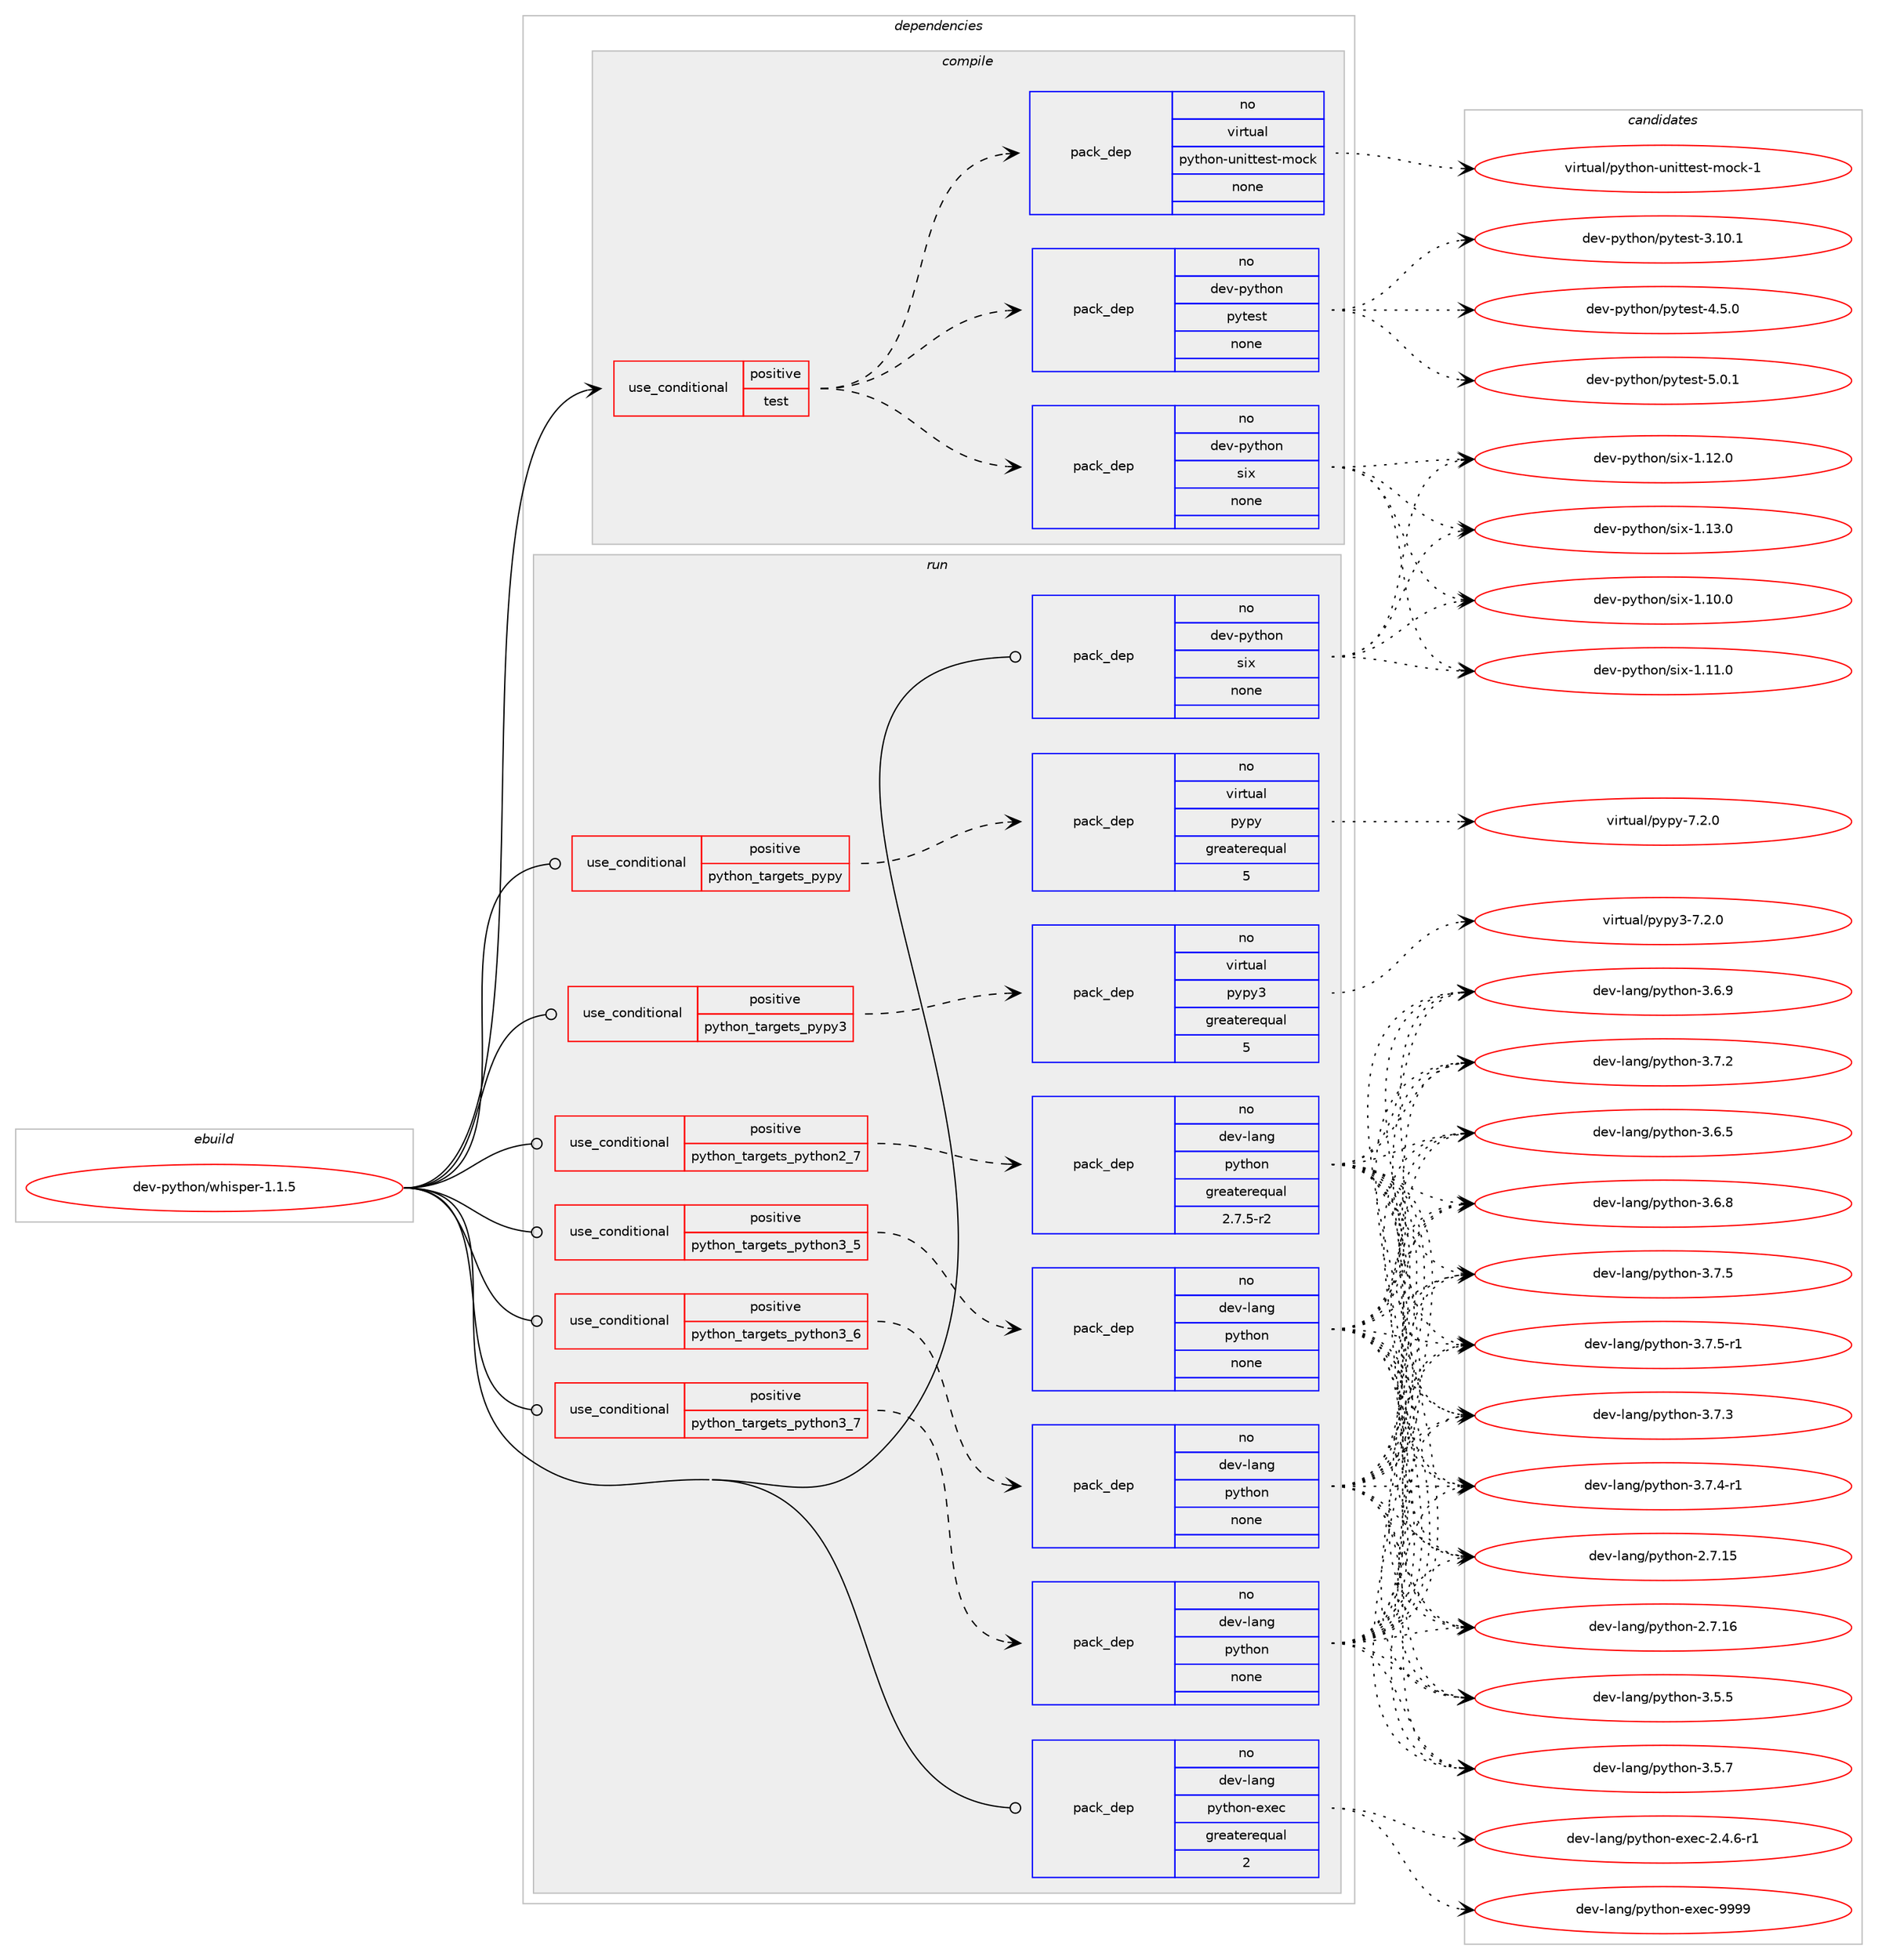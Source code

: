digraph prolog {

# *************
# Graph options
# *************

newrank=true;
concentrate=true;
compound=true;
graph [rankdir=LR,fontname=Helvetica,fontsize=10,ranksep=1.5];#, ranksep=2.5, nodesep=0.2];
edge  [arrowhead=vee];
node  [fontname=Helvetica,fontsize=10];

# **********
# The ebuild
# **********

subgraph cluster_leftcol {
color=gray;
rank=same;
label=<<i>ebuild</i>>;
id [label="dev-python/whisper-1.1.5", color=red, width=4, href="../dev-python/whisper-1.1.5.svg"];
}

# ****************
# The dependencies
# ****************

subgraph cluster_midcol {
color=gray;
label=<<i>dependencies</i>>;
subgraph cluster_compile {
fillcolor="#eeeeee";
style=filled;
label=<<i>compile</i>>;
subgraph cond151481 {
dependency644010 [label=<<TABLE BORDER="0" CELLBORDER="1" CELLSPACING="0" CELLPADDING="4"><TR><TD ROWSPAN="3" CELLPADDING="10">use_conditional</TD></TR><TR><TD>positive</TD></TR><TR><TD>test</TD></TR></TABLE>>, shape=none, color=red];
subgraph pack480640 {
dependency644011 [label=<<TABLE BORDER="0" CELLBORDER="1" CELLSPACING="0" CELLPADDING="4" WIDTH="220"><TR><TD ROWSPAN="6" CELLPADDING="30">pack_dep</TD></TR><TR><TD WIDTH="110">no</TD></TR><TR><TD>dev-python</TD></TR><TR><TD>six</TD></TR><TR><TD>none</TD></TR><TR><TD></TD></TR></TABLE>>, shape=none, color=blue];
}
dependency644010:e -> dependency644011:w [weight=20,style="dashed",arrowhead="vee"];
subgraph pack480641 {
dependency644012 [label=<<TABLE BORDER="0" CELLBORDER="1" CELLSPACING="0" CELLPADDING="4" WIDTH="220"><TR><TD ROWSPAN="6" CELLPADDING="30">pack_dep</TD></TR><TR><TD WIDTH="110">no</TD></TR><TR><TD>dev-python</TD></TR><TR><TD>pytest</TD></TR><TR><TD>none</TD></TR><TR><TD></TD></TR></TABLE>>, shape=none, color=blue];
}
dependency644010:e -> dependency644012:w [weight=20,style="dashed",arrowhead="vee"];
subgraph pack480642 {
dependency644013 [label=<<TABLE BORDER="0" CELLBORDER="1" CELLSPACING="0" CELLPADDING="4" WIDTH="220"><TR><TD ROWSPAN="6" CELLPADDING="30">pack_dep</TD></TR><TR><TD WIDTH="110">no</TD></TR><TR><TD>virtual</TD></TR><TR><TD>python-unittest-mock</TD></TR><TR><TD>none</TD></TR><TR><TD></TD></TR></TABLE>>, shape=none, color=blue];
}
dependency644010:e -> dependency644013:w [weight=20,style="dashed",arrowhead="vee"];
}
id:e -> dependency644010:w [weight=20,style="solid",arrowhead="vee"];
}
subgraph cluster_compileandrun {
fillcolor="#eeeeee";
style=filled;
label=<<i>compile and run</i>>;
}
subgraph cluster_run {
fillcolor="#eeeeee";
style=filled;
label=<<i>run</i>>;
subgraph cond151482 {
dependency644014 [label=<<TABLE BORDER="0" CELLBORDER="1" CELLSPACING="0" CELLPADDING="4"><TR><TD ROWSPAN="3" CELLPADDING="10">use_conditional</TD></TR><TR><TD>positive</TD></TR><TR><TD>python_targets_pypy</TD></TR></TABLE>>, shape=none, color=red];
subgraph pack480643 {
dependency644015 [label=<<TABLE BORDER="0" CELLBORDER="1" CELLSPACING="0" CELLPADDING="4" WIDTH="220"><TR><TD ROWSPAN="6" CELLPADDING="30">pack_dep</TD></TR><TR><TD WIDTH="110">no</TD></TR><TR><TD>virtual</TD></TR><TR><TD>pypy</TD></TR><TR><TD>greaterequal</TD></TR><TR><TD>5</TD></TR></TABLE>>, shape=none, color=blue];
}
dependency644014:e -> dependency644015:w [weight=20,style="dashed",arrowhead="vee"];
}
id:e -> dependency644014:w [weight=20,style="solid",arrowhead="odot"];
subgraph cond151483 {
dependency644016 [label=<<TABLE BORDER="0" CELLBORDER="1" CELLSPACING="0" CELLPADDING="4"><TR><TD ROWSPAN="3" CELLPADDING="10">use_conditional</TD></TR><TR><TD>positive</TD></TR><TR><TD>python_targets_pypy3</TD></TR></TABLE>>, shape=none, color=red];
subgraph pack480644 {
dependency644017 [label=<<TABLE BORDER="0" CELLBORDER="1" CELLSPACING="0" CELLPADDING="4" WIDTH="220"><TR><TD ROWSPAN="6" CELLPADDING="30">pack_dep</TD></TR><TR><TD WIDTH="110">no</TD></TR><TR><TD>virtual</TD></TR><TR><TD>pypy3</TD></TR><TR><TD>greaterequal</TD></TR><TR><TD>5</TD></TR></TABLE>>, shape=none, color=blue];
}
dependency644016:e -> dependency644017:w [weight=20,style="dashed",arrowhead="vee"];
}
id:e -> dependency644016:w [weight=20,style="solid",arrowhead="odot"];
subgraph cond151484 {
dependency644018 [label=<<TABLE BORDER="0" CELLBORDER="1" CELLSPACING="0" CELLPADDING="4"><TR><TD ROWSPAN="3" CELLPADDING="10">use_conditional</TD></TR><TR><TD>positive</TD></TR><TR><TD>python_targets_python2_7</TD></TR></TABLE>>, shape=none, color=red];
subgraph pack480645 {
dependency644019 [label=<<TABLE BORDER="0" CELLBORDER="1" CELLSPACING="0" CELLPADDING="4" WIDTH="220"><TR><TD ROWSPAN="6" CELLPADDING="30">pack_dep</TD></TR><TR><TD WIDTH="110">no</TD></TR><TR><TD>dev-lang</TD></TR><TR><TD>python</TD></TR><TR><TD>greaterequal</TD></TR><TR><TD>2.7.5-r2</TD></TR></TABLE>>, shape=none, color=blue];
}
dependency644018:e -> dependency644019:w [weight=20,style="dashed",arrowhead="vee"];
}
id:e -> dependency644018:w [weight=20,style="solid",arrowhead="odot"];
subgraph cond151485 {
dependency644020 [label=<<TABLE BORDER="0" CELLBORDER="1" CELLSPACING="0" CELLPADDING="4"><TR><TD ROWSPAN="3" CELLPADDING="10">use_conditional</TD></TR><TR><TD>positive</TD></TR><TR><TD>python_targets_python3_5</TD></TR></TABLE>>, shape=none, color=red];
subgraph pack480646 {
dependency644021 [label=<<TABLE BORDER="0" CELLBORDER="1" CELLSPACING="0" CELLPADDING="4" WIDTH="220"><TR><TD ROWSPAN="6" CELLPADDING="30">pack_dep</TD></TR><TR><TD WIDTH="110">no</TD></TR><TR><TD>dev-lang</TD></TR><TR><TD>python</TD></TR><TR><TD>none</TD></TR><TR><TD></TD></TR></TABLE>>, shape=none, color=blue];
}
dependency644020:e -> dependency644021:w [weight=20,style="dashed",arrowhead="vee"];
}
id:e -> dependency644020:w [weight=20,style="solid",arrowhead="odot"];
subgraph cond151486 {
dependency644022 [label=<<TABLE BORDER="0" CELLBORDER="1" CELLSPACING="0" CELLPADDING="4"><TR><TD ROWSPAN="3" CELLPADDING="10">use_conditional</TD></TR><TR><TD>positive</TD></TR><TR><TD>python_targets_python3_6</TD></TR></TABLE>>, shape=none, color=red];
subgraph pack480647 {
dependency644023 [label=<<TABLE BORDER="0" CELLBORDER="1" CELLSPACING="0" CELLPADDING="4" WIDTH="220"><TR><TD ROWSPAN="6" CELLPADDING="30">pack_dep</TD></TR><TR><TD WIDTH="110">no</TD></TR><TR><TD>dev-lang</TD></TR><TR><TD>python</TD></TR><TR><TD>none</TD></TR><TR><TD></TD></TR></TABLE>>, shape=none, color=blue];
}
dependency644022:e -> dependency644023:w [weight=20,style="dashed",arrowhead="vee"];
}
id:e -> dependency644022:w [weight=20,style="solid",arrowhead="odot"];
subgraph cond151487 {
dependency644024 [label=<<TABLE BORDER="0" CELLBORDER="1" CELLSPACING="0" CELLPADDING="4"><TR><TD ROWSPAN="3" CELLPADDING="10">use_conditional</TD></TR><TR><TD>positive</TD></TR><TR><TD>python_targets_python3_7</TD></TR></TABLE>>, shape=none, color=red];
subgraph pack480648 {
dependency644025 [label=<<TABLE BORDER="0" CELLBORDER="1" CELLSPACING="0" CELLPADDING="4" WIDTH="220"><TR><TD ROWSPAN="6" CELLPADDING="30">pack_dep</TD></TR><TR><TD WIDTH="110">no</TD></TR><TR><TD>dev-lang</TD></TR><TR><TD>python</TD></TR><TR><TD>none</TD></TR><TR><TD></TD></TR></TABLE>>, shape=none, color=blue];
}
dependency644024:e -> dependency644025:w [weight=20,style="dashed",arrowhead="vee"];
}
id:e -> dependency644024:w [weight=20,style="solid",arrowhead="odot"];
subgraph pack480649 {
dependency644026 [label=<<TABLE BORDER="0" CELLBORDER="1" CELLSPACING="0" CELLPADDING="4" WIDTH="220"><TR><TD ROWSPAN="6" CELLPADDING="30">pack_dep</TD></TR><TR><TD WIDTH="110">no</TD></TR><TR><TD>dev-lang</TD></TR><TR><TD>python-exec</TD></TR><TR><TD>greaterequal</TD></TR><TR><TD>2</TD></TR></TABLE>>, shape=none, color=blue];
}
id:e -> dependency644026:w [weight=20,style="solid",arrowhead="odot"];
subgraph pack480650 {
dependency644027 [label=<<TABLE BORDER="0" CELLBORDER="1" CELLSPACING="0" CELLPADDING="4" WIDTH="220"><TR><TD ROWSPAN="6" CELLPADDING="30">pack_dep</TD></TR><TR><TD WIDTH="110">no</TD></TR><TR><TD>dev-python</TD></TR><TR><TD>six</TD></TR><TR><TD>none</TD></TR><TR><TD></TD></TR></TABLE>>, shape=none, color=blue];
}
id:e -> dependency644027:w [weight=20,style="solid",arrowhead="odot"];
}
}

# **************
# The candidates
# **************

subgraph cluster_choices {
rank=same;
color=gray;
label=<<i>candidates</i>>;

subgraph choice480640 {
color=black;
nodesep=1;
choice100101118451121211161041111104711510512045494649484648 [label="dev-python/six-1.10.0", color=red, width=4,href="../dev-python/six-1.10.0.svg"];
choice100101118451121211161041111104711510512045494649494648 [label="dev-python/six-1.11.0", color=red, width=4,href="../dev-python/six-1.11.0.svg"];
choice100101118451121211161041111104711510512045494649504648 [label="dev-python/six-1.12.0", color=red, width=4,href="../dev-python/six-1.12.0.svg"];
choice100101118451121211161041111104711510512045494649514648 [label="dev-python/six-1.13.0", color=red, width=4,href="../dev-python/six-1.13.0.svg"];
dependency644011:e -> choice100101118451121211161041111104711510512045494649484648:w [style=dotted,weight="100"];
dependency644011:e -> choice100101118451121211161041111104711510512045494649494648:w [style=dotted,weight="100"];
dependency644011:e -> choice100101118451121211161041111104711510512045494649504648:w [style=dotted,weight="100"];
dependency644011:e -> choice100101118451121211161041111104711510512045494649514648:w [style=dotted,weight="100"];
}
subgraph choice480641 {
color=black;
nodesep=1;
choice100101118451121211161041111104711212111610111511645514649484649 [label="dev-python/pytest-3.10.1", color=red, width=4,href="../dev-python/pytest-3.10.1.svg"];
choice1001011184511212111610411111047112121116101115116455246534648 [label="dev-python/pytest-4.5.0", color=red, width=4,href="../dev-python/pytest-4.5.0.svg"];
choice1001011184511212111610411111047112121116101115116455346484649 [label="dev-python/pytest-5.0.1", color=red, width=4,href="../dev-python/pytest-5.0.1.svg"];
dependency644012:e -> choice100101118451121211161041111104711212111610111511645514649484649:w [style=dotted,weight="100"];
dependency644012:e -> choice1001011184511212111610411111047112121116101115116455246534648:w [style=dotted,weight="100"];
dependency644012:e -> choice1001011184511212111610411111047112121116101115116455346484649:w [style=dotted,weight="100"];
}
subgraph choice480642 {
color=black;
nodesep=1;
choice11810511411611797108471121211161041111104511711010511611610111511645109111991074549 [label="virtual/python-unittest-mock-1", color=red, width=4,href="../virtual/python-unittest-mock-1.svg"];
dependency644013:e -> choice11810511411611797108471121211161041111104511711010511611610111511645109111991074549:w [style=dotted,weight="100"];
}
subgraph choice480643 {
color=black;
nodesep=1;
choice1181051141161179710847112121112121455546504648 [label="virtual/pypy-7.2.0", color=red, width=4,href="../virtual/pypy-7.2.0.svg"];
dependency644015:e -> choice1181051141161179710847112121112121455546504648:w [style=dotted,weight="100"];
}
subgraph choice480644 {
color=black;
nodesep=1;
choice118105114116117971084711212111212151455546504648 [label="virtual/pypy3-7.2.0", color=red, width=4,href="../virtual/pypy3-7.2.0.svg"];
dependency644017:e -> choice118105114116117971084711212111212151455546504648:w [style=dotted,weight="100"];
}
subgraph choice480645 {
color=black;
nodesep=1;
choice10010111845108971101034711212111610411111045504655464953 [label="dev-lang/python-2.7.15", color=red, width=4,href="../dev-lang/python-2.7.15.svg"];
choice10010111845108971101034711212111610411111045504655464954 [label="dev-lang/python-2.7.16", color=red, width=4,href="../dev-lang/python-2.7.16.svg"];
choice100101118451089711010347112121116104111110455146534653 [label="dev-lang/python-3.5.5", color=red, width=4,href="../dev-lang/python-3.5.5.svg"];
choice100101118451089711010347112121116104111110455146534655 [label="dev-lang/python-3.5.7", color=red, width=4,href="../dev-lang/python-3.5.7.svg"];
choice100101118451089711010347112121116104111110455146544653 [label="dev-lang/python-3.6.5", color=red, width=4,href="../dev-lang/python-3.6.5.svg"];
choice100101118451089711010347112121116104111110455146544656 [label="dev-lang/python-3.6.8", color=red, width=4,href="../dev-lang/python-3.6.8.svg"];
choice100101118451089711010347112121116104111110455146544657 [label="dev-lang/python-3.6.9", color=red, width=4,href="../dev-lang/python-3.6.9.svg"];
choice100101118451089711010347112121116104111110455146554650 [label="dev-lang/python-3.7.2", color=red, width=4,href="../dev-lang/python-3.7.2.svg"];
choice100101118451089711010347112121116104111110455146554651 [label="dev-lang/python-3.7.3", color=red, width=4,href="../dev-lang/python-3.7.3.svg"];
choice1001011184510897110103471121211161041111104551465546524511449 [label="dev-lang/python-3.7.4-r1", color=red, width=4,href="../dev-lang/python-3.7.4-r1.svg"];
choice100101118451089711010347112121116104111110455146554653 [label="dev-lang/python-3.7.5", color=red, width=4,href="../dev-lang/python-3.7.5.svg"];
choice1001011184510897110103471121211161041111104551465546534511449 [label="dev-lang/python-3.7.5-r1", color=red, width=4,href="../dev-lang/python-3.7.5-r1.svg"];
dependency644019:e -> choice10010111845108971101034711212111610411111045504655464953:w [style=dotted,weight="100"];
dependency644019:e -> choice10010111845108971101034711212111610411111045504655464954:w [style=dotted,weight="100"];
dependency644019:e -> choice100101118451089711010347112121116104111110455146534653:w [style=dotted,weight="100"];
dependency644019:e -> choice100101118451089711010347112121116104111110455146534655:w [style=dotted,weight="100"];
dependency644019:e -> choice100101118451089711010347112121116104111110455146544653:w [style=dotted,weight="100"];
dependency644019:e -> choice100101118451089711010347112121116104111110455146544656:w [style=dotted,weight="100"];
dependency644019:e -> choice100101118451089711010347112121116104111110455146544657:w [style=dotted,weight="100"];
dependency644019:e -> choice100101118451089711010347112121116104111110455146554650:w [style=dotted,weight="100"];
dependency644019:e -> choice100101118451089711010347112121116104111110455146554651:w [style=dotted,weight="100"];
dependency644019:e -> choice1001011184510897110103471121211161041111104551465546524511449:w [style=dotted,weight="100"];
dependency644019:e -> choice100101118451089711010347112121116104111110455146554653:w [style=dotted,weight="100"];
dependency644019:e -> choice1001011184510897110103471121211161041111104551465546534511449:w [style=dotted,weight="100"];
}
subgraph choice480646 {
color=black;
nodesep=1;
choice10010111845108971101034711212111610411111045504655464953 [label="dev-lang/python-2.7.15", color=red, width=4,href="../dev-lang/python-2.7.15.svg"];
choice10010111845108971101034711212111610411111045504655464954 [label="dev-lang/python-2.7.16", color=red, width=4,href="../dev-lang/python-2.7.16.svg"];
choice100101118451089711010347112121116104111110455146534653 [label="dev-lang/python-3.5.5", color=red, width=4,href="../dev-lang/python-3.5.5.svg"];
choice100101118451089711010347112121116104111110455146534655 [label="dev-lang/python-3.5.7", color=red, width=4,href="../dev-lang/python-3.5.7.svg"];
choice100101118451089711010347112121116104111110455146544653 [label="dev-lang/python-3.6.5", color=red, width=4,href="../dev-lang/python-3.6.5.svg"];
choice100101118451089711010347112121116104111110455146544656 [label="dev-lang/python-3.6.8", color=red, width=4,href="../dev-lang/python-3.6.8.svg"];
choice100101118451089711010347112121116104111110455146544657 [label="dev-lang/python-3.6.9", color=red, width=4,href="../dev-lang/python-3.6.9.svg"];
choice100101118451089711010347112121116104111110455146554650 [label="dev-lang/python-3.7.2", color=red, width=4,href="../dev-lang/python-3.7.2.svg"];
choice100101118451089711010347112121116104111110455146554651 [label="dev-lang/python-3.7.3", color=red, width=4,href="../dev-lang/python-3.7.3.svg"];
choice1001011184510897110103471121211161041111104551465546524511449 [label="dev-lang/python-3.7.4-r1", color=red, width=4,href="../dev-lang/python-3.7.4-r1.svg"];
choice100101118451089711010347112121116104111110455146554653 [label="dev-lang/python-3.7.5", color=red, width=4,href="../dev-lang/python-3.7.5.svg"];
choice1001011184510897110103471121211161041111104551465546534511449 [label="dev-lang/python-3.7.5-r1", color=red, width=4,href="../dev-lang/python-3.7.5-r1.svg"];
dependency644021:e -> choice10010111845108971101034711212111610411111045504655464953:w [style=dotted,weight="100"];
dependency644021:e -> choice10010111845108971101034711212111610411111045504655464954:w [style=dotted,weight="100"];
dependency644021:e -> choice100101118451089711010347112121116104111110455146534653:w [style=dotted,weight="100"];
dependency644021:e -> choice100101118451089711010347112121116104111110455146534655:w [style=dotted,weight="100"];
dependency644021:e -> choice100101118451089711010347112121116104111110455146544653:w [style=dotted,weight="100"];
dependency644021:e -> choice100101118451089711010347112121116104111110455146544656:w [style=dotted,weight="100"];
dependency644021:e -> choice100101118451089711010347112121116104111110455146544657:w [style=dotted,weight="100"];
dependency644021:e -> choice100101118451089711010347112121116104111110455146554650:w [style=dotted,weight="100"];
dependency644021:e -> choice100101118451089711010347112121116104111110455146554651:w [style=dotted,weight="100"];
dependency644021:e -> choice1001011184510897110103471121211161041111104551465546524511449:w [style=dotted,weight="100"];
dependency644021:e -> choice100101118451089711010347112121116104111110455146554653:w [style=dotted,weight="100"];
dependency644021:e -> choice1001011184510897110103471121211161041111104551465546534511449:w [style=dotted,weight="100"];
}
subgraph choice480647 {
color=black;
nodesep=1;
choice10010111845108971101034711212111610411111045504655464953 [label="dev-lang/python-2.7.15", color=red, width=4,href="../dev-lang/python-2.7.15.svg"];
choice10010111845108971101034711212111610411111045504655464954 [label="dev-lang/python-2.7.16", color=red, width=4,href="../dev-lang/python-2.7.16.svg"];
choice100101118451089711010347112121116104111110455146534653 [label="dev-lang/python-3.5.5", color=red, width=4,href="../dev-lang/python-3.5.5.svg"];
choice100101118451089711010347112121116104111110455146534655 [label="dev-lang/python-3.5.7", color=red, width=4,href="../dev-lang/python-3.5.7.svg"];
choice100101118451089711010347112121116104111110455146544653 [label="dev-lang/python-3.6.5", color=red, width=4,href="../dev-lang/python-3.6.5.svg"];
choice100101118451089711010347112121116104111110455146544656 [label="dev-lang/python-3.6.8", color=red, width=4,href="../dev-lang/python-3.6.8.svg"];
choice100101118451089711010347112121116104111110455146544657 [label="dev-lang/python-3.6.9", color=red, width=4,href="../dev-lang/python-3.6.9.svg"];
choice100101118451089711010347112121116104111110455146554650 [label="dev-lang/python-3.7.2", color=red, width=4,href="../dev-lang/python-3.7.2.svg"];
choice100101118451089711010347112121116104111110455146554651 [label="dev-lang/python-3.7.3", color=red, width=4,href="../dev-lang/python-3.7.3.svg"];
choice1001011184510897110103471121211161041111104551465546524511449 [label="dev-lang/python-3.7.4-r1", color=red, width=4,href="../dev-lang/python-3.7.4-r1.svg"];
choice100101118451089711010347112121116104111110455146554653 [label="dev-lang/python-3.7.5", color=red, width=4,href="../dev-lang/python-3.7.5.svg"];
choice1001011184510897110103471121211161041111104551465546534511449 [label="dev-lang/python-3.7.5-r1", color=red, width=4,href="../dev-lang/python-3.7.5-r1.svg"];
dependency644023:e -> choice10010111845108971101034711212111610411111045504655464953:w [style=dotted,weight="100"];
dependency644023:e -> choice10010111845108971101034711212111610411111045504655464954:w [style=dotted,weight="100"];
dependency644023:e -> choice100101118451089711010347112121116104111110455146534653:w [style=dotted,weight="100"];
dependency644023:e -> choice100101118451089711010347112121116104111110455146534655:w [style=dotted,weight="100"];
dependency644023:e -> choice100101118451089711010347112121116104111110455146544653:w [style=dotted,weight="100"];
dependency644023:e -> choice100101118451089711010347112121116104111110455146544656:w [style=dotted,weight="100"];
dependency644023:e -> choice100101118451089711010347112121116104111110455146544657:w [style=dotted,weight="100"];
dependency644023:e -> choice100101118451089711010347112121116104111110455146554650:w [style=dotted,weight="100"];
dependency644023:e -> choice100101118451089711010347112121116104111110455146554651:w [style=dotted,weight="100"];
dependency644023:e -> choice1001011184510897110103471121211161041111104551465546524511449:w [style=dotted,weight="100"];
dependency644023:e -> choice100101118451089711010347112121116104111110455146554653:w [style=dotted,weight="100"];
dependency644023:e -> choice1001011184510897110103471121211161041111104551465546534511449:w [style=dotted,weight="100"];
}
subgraph choice480648 {
color=black;
nodesep=1;
choice10010111845108971101034711212111610411111045504655464953 [label="dev-lang/python-2.7.15", color=red, width=4,href="../dev-lang/python-2.7.15.svg"];
choice10010111845108971101034711212111610411111045504655464954 [label="dev-lang/python-2.7.16", color=red, width=4,href="../dev-lang/python-2.7.16.svg"];
choice100101118451089711010347112121116104111110455146534653 [label="dev-lang/python-3.5.5", color=red, width=4,href="../dev-lang/python-3.5.5.svg"];
choice100101118451089711010347112121116104111110455146534655 [label="dev-lang/python-3.5.7", color=red, width=4,href="../dev-lang/python-3.5.7.svg"];
choice100101118451089711010347112121116104111110455146544653 [label="dev-lang/python-3.6.5", color=red, width=4,href="../dev-lang/python-3.6.5.svg"];
choice100101118451089711010347112121116104111110455146544656 [label="dev-lang/python-3.6.8", color=red, width=4,href="../dev-lang/python-3.6.8.svg"];
choice100101118451089711010347112121116104111110455146544657 [label="dev-lang/python-3.6.9", color=red, width=4,href="../dev-lang/python-3.6.9.svg"];
choice100101118451089711010347112121116104111110455146554650 [label="dev-lang/python-3.7.2", color=red, width=4,href="../dev-lang/python-3.7.2.svg"];
choice100101118451089711010347112121116104111110455146554651 [label="dev-lang/python-3.7.3", color=red, width=4,href="../dev-lang/python-3.7.3.svg"];
choice1001011184510897110103471121211161041111104551465546524511449 [label="dev-lang/python-3.7.4-r1", color=red, width=4,href="../dev-lang/python-3.7.4-r1.svg"];
choice100101118451089711010347112121116104111110455146554653 [label="dev-lang/python-3.7.5", color=red, width=4,href="../dev-lang/python-3.7.5.svg"];
choice1001011184510897110103471121211161041111104551465546534511449 [label="dev-lang/python-3.7.5-r1", color=red, width=4,href="../dev-lang/python-3.7.5-r1.svg"];
dependency644025:e -> choice10010111845108971101034711212111610411111045504655464953:w [style=dotted,weight="100"];
dependency644025:e -> choice10010111845108971101034711212111610411111045504655464954:w [style=dotted,weight="100"];
dependency644025:e -> choice100101118451089711010347112121116104111110455146534653:w [style=dotted,weight="100"];
dependency644025:e -> choice100101118451089711010347112121116104111110455146534655:w [style=dotted,weight="100"];
dependency644025:e -> choice100101118451089711010347112121116104111110455146544653:w [style=dotted,weight="100"];
dependency644025:e -> choice100101118451089711010347112121116104111110455146544656:w [style=dotted,weight="100"];
dependency644025:e -> choice100101118451089711010347112121116104111110455146544657:w [style=dotted,weight="100"];
dependency644025:e -> choice100101118451089711010347112121116104111110455146554650:w [style=dotted,weight="100"];
dependency644025:e -> choice100101118451089711010347112121116104111110455146554651:w [style=dotted,weight="100"];
dependency644025:e -> choice1001011184510897110103471121211161041111104551465546524511449:w [style=dotted,weight="100"];
dependency644025:e -> choice100101118451089711010347112121116104111110455146554653:w [style=dotted,weight="100"];
dependency644025:e -> choice1001011184510897110103471121211161041111104551465546534511449:w [style=dotted,weight="100"];
}
subgraph choice480649 {
color=black;
nodesep=1;
choice10010111845108971101034711212111610411111045101120101994550465246544511449 [label="dev-lang/python-exec-2.4.6-r1", color=red, width=4,href="../dev-lang/python-exec-2.4.6-r1.svg"];
choice10010111845108971101034711212111610411111045101120101994557575757 [label="dev-lang/python-exec-9999", color=red, width=4,href="../dev-lang/python-exec-9999.svg"];
dependency644026:e -> choice10010111845108971101034711212111610411111045101120101994550465246544511449:w [style=dotted,weight="100"];
dependency644026:e -> choice10010111845108971101034711212111610411111045101120101994557575757:w [style=dotted,weight="100"];
}
subgraph choice480650 {
color=black;
nodesep=1;
choice100101118451121211161041111104711510512045494649484648 [label="dev-python/six-1.10.0", color=red, width=4,href="../dev-python/six-1.10.0.svg"];
choice100101118451121211161041111104711510512045494649494648 [label="dev-python/six-1.11.0", color=red, width=4,href="../dev-python/six-1.11.0.svg"];
choice100101118451121211161041111104711510512045494649504648 [label="dev-python/six-1.12.0", color=red, width=4,href="../dev-python/six-1.12.0.svg"];
choice100101118451121211161041111104711510512045494649514648 [label="dev-python/six-1.13.0", color=red, width=4,href="../dev-python/six-1.13.0.svg"];
dependency644027:e -> choice100101118451121211161041111104711510512045494649484648:w [style=dotted,weight="100"];
dependency644027:e -> choice100101118451121211161041111104711510512045494649494648:w [style=dotted,weight="100"];
dependency644027:e -> choice100101118451121211161041111104711510512045494649504648:w [style=dotted,weight="100"];
dependency644027:e -> choice100101118451121211161041111104711510512045494649514648:w [style=dotted,weight="100"];
}
}

}
